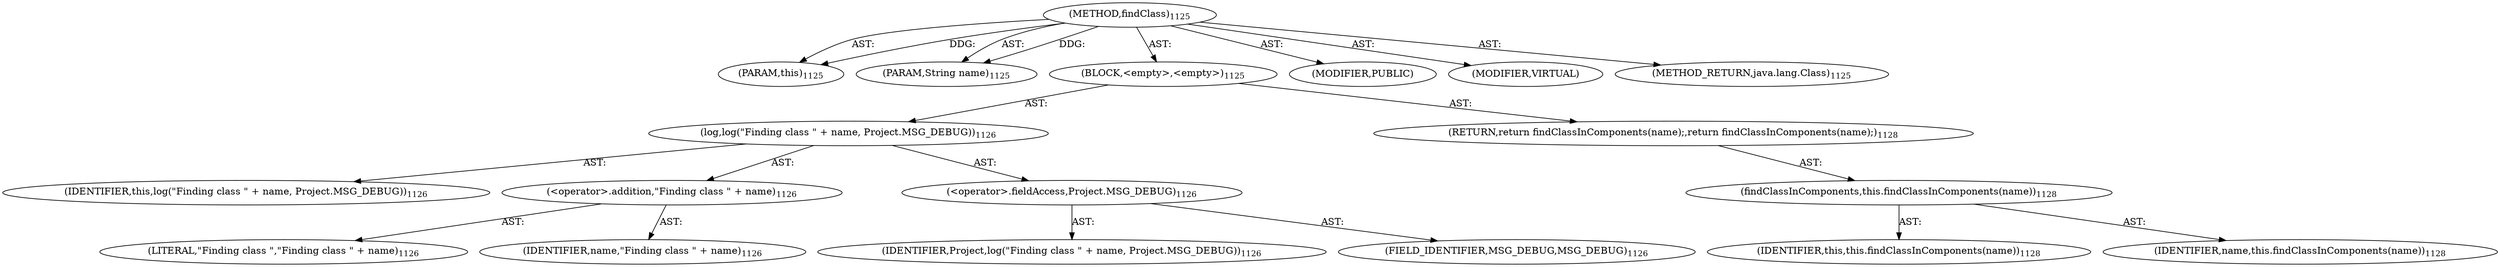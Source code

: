 digraph "findClass" {  
"111669149733" [label = <(METHOD,findClass)<SUB>1125</SUB>> ]
"115964117012" [label = <(PARAM,this)<SUB>1125</SUB>> ]
"115964117080" [label = <(PARAM,String name)<SUB>1125</SUB>> ]
"25769803916" [label = <(BLOCK,&lt;empty&gt;,&lt;empty&gt;)<SUB>1125</SUB>> ]
"30064771633" [label = <(log,log(&quot;Finding class &quot; + name, Project.MSG_DEBUG))<SUB>1126</SUB>> ]
"68719476795" [label = <(IDENTIFIER,this,log(&quot;Finding class &quot; + name, Project.MSG_DEBUG))<SUB>1126</SUB>> ]
"30064771634" [label = <(&lt;operator&gt;.addition,&quot;Finding class &quot; + name)<SUB>1126</SUB>> ]
"90194313347" [label = <(LITERAL,&quot;Finding class &quot;,&quot;Finding class &quot; + name)<SUB>1126</SUB>> ]
"68719477226" [label = <(IDENTIFIER,name,&quot;Finding class &quot; + name)<SUB>1126</SUB>> ]
"30064771635" [label = <(&lt;operator&gt;.fieldAccess,Project.MSG_DEBUG)<SUB>1126</SUB>> ]
"68719477227" [label = <(IDENTIFIER,Project,log(&quot;Finding class &quot; + name, Project.MSG_DEBUG))<SUB>1126</SUB>> ]
"55834574969" [label = <(FIELD_IDENTIFIER,MSG_DEBUG,MSG_DEBUG)<SUB>1126</SUB>> ]
"146028888092" [label = <(RETURN,return findClassInComponents(name);,return findClassInComponents(name);)<SUB>1128</SUB>> ]
"30064771636" [label = <(findClassInComponents,this.findClassInComponents(name))<SUB>1128</SUB>> ]
"68719476796" [label = <(IDENTIFIER,this,this.findClassInComponents(name))<SUB>1128</SUB>> ]
"68719477228" [label = <(IDENTIFIER,name,this.findClassInComponents(name))<SUB>1128</SUB>> ]
"133143986271" [label = <(MODIFIER,PUBLIC)> ]
"133143986272" [label = <(MODIFIER,VIRTUAL)> ]
"128849018917" [label = <(METHOD_RETURN,java.lang.Class)<SUB>1125</SUB>> ]
  "111669149733" -> "115964117012"  [ label = "AST: "] 
  "111669149733" -> "115964117080"  [ label = "AST: "] 
  "111669149733" -> "25769803916"  [ label = "AST: "] 
  "111669149733" -> "133143986271"  [ label = "AST: "] 
  "111669149733" -> "133143986272"  [ label = "AST: "] 
  "111669149733" -> "128849018917"  [ label = "AST: "] 
  "25769803916" -> "30064771633"  [ label = "AST: "] 
  "25769803916" -> "146028888092"  [ label = "AST: "] 
  "30064771633" -> "68719476795"  [ label = "AST: "] 
  "30064771633" -> "30064771634"  [ label = "AST: "] 
  "30064771633" -> "30064771635"  [ label = "AST: "] 
  "30064771634" -> "90194313347"  [ label = "AST: "] 
  "30064771634" -> "68719477226"  [ label = "AST: "] 
  "30064771635" -> "68719477227"  [ label = "AST: "] 
  "30064771635" -> "55834574969"  [ label = "AST: "] 
  "146028888092" -> "30064771636"  [ label = "AST: "] 
  "30064771636" -> "68719476796"  [ label = "AST: "] 
  "30064771636" -> "68719477228"  [ label = "AST: "] 
  "111669149733" -> "115964117012"  [ label = "DDG: "] 
  "111669149733" -> "115964117080"  [ label = "DDG: "] 
}
